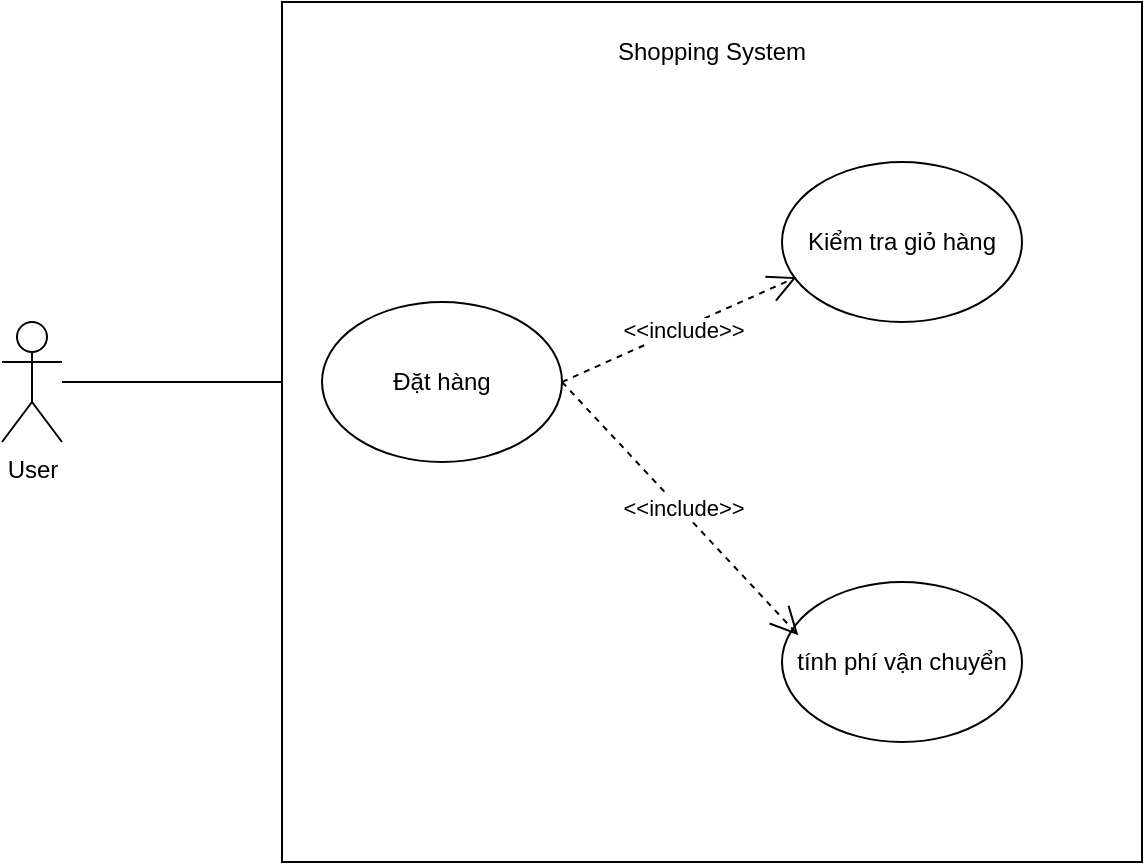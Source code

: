 <mxfile version="28.2.8">
  <diagram name="Page-1" id="BOgb2yeXGjaKw8uL1MBH">
    <mxGraphModel dx="1358" dy="751" grid="1" gridSize="10" guides="1" tooltips="1" connect="1" arrows="1" fold="1" page="1" pageScale="1" pageWidth="850" pageHeight="1100" math="0" shadow="0">
      <root>
        <mxCell id="0" />
        <mxCell id="1" parent="0" />
        <mxCell id="USaXI382ov4VCFaaFqeK-18" style="edgeStyle=orthogonalEdgeStyle;rounded=0;orthogonalLoop=1;jettySize=auto;html=1;entryX=0;entryY=0.5;entryDx=0;entryDy=0;" edge="1" parent="1" source="USaXI382ov4VCFaaFqeK-1" target="USaXI382ov4VCFaaFqeK-4">
          <mxGeometry relative="1" as="geometry" />
        </mxCell>
        <mxCell id="USaXI382ov4VCFaaFqeK-1" value="User" style="shape=umlActor;verticalLabelPosition=bottom;verticalAlign=top;html=1;outlineConnect=0;" vertex="1" parent="1">
          <mxGeometry x="80" y="300" width="30" height="60" as="geometry" />
        </mxCell>
        <mxCell id="USaXI382ov4VCFaaFqeK-2" value="" style="whiteSpace=wrap;html=1;aspect=fixed;" vertex="1" parent="1">
          <mxGeometry x="220" y="140" width="430" height="430" as="geometry" />
        </mxCell>
        <mxCell id="USaXI382ov4VCFaaFqeK-3" value="Shopping System" style="text;html=1;whiteSpace=wrap;strokeColor=none;fillColor=none;align=center;verticalAlign=middle;rounded=0;" vertex="1" parent="1">
          <mxGeometry x="380" y="150" width="110" height="30" as="geometry" />
        </mxCell>
        <mxCell id="USaXI382ov4VCFaaFqeK-4" value="Đặt hàng" style="ellipse;whiteSpace=wrap;html=1;" vertex="1" parent="1">
          <mxGeometry x="240" y="290" width="120" height="80" as="geometry" />
        </mxCell>
        <mxCell id="USaXI382ov4VCFaaFqeK-5" value="tính phí vận chuyển" style="ellipse;whiteSpace=wrap;html=1;" vertex="1" parent="1">
          <mxGeometry x="470" y="430" width="120" height="80" as="geometry" />
        </mxCell>
        <mxCell id="USaXI382ov4VCFaaFqeK-6" value="Kiểm tra giỏ hàng" style="ellipse;whiteSpace=wrap;html=1;" vertex="1" parent="1">
          <mxGeometry x="470" y="220" width="120" height="80" as="geometry" />
        </mxCell>
        <mxCell id="USaXI382ov4VCFaaFqeK-22" value="&lt;div style=&quot;text-align: start;&quot;&gt;&lt;span style=&quot;background-color: light-dark(#ffffff, var(--ge-dark-color, #121212)); white-space: pre-wrap;&quot;&gt;&lt;font face=&quot;Arial, sans-serif&quot;&gt;&amp;nbsp;&amp;lt;&amp;lt;include&amp;gt;&amp;gt;&lt;/font&gt;&lt;/span&gt;&lt;/div&gt;" style="endArrow=open;endSize=12;dashed=1;html=1;rounded=0;exitX=1;exitY=0.5;exitDx=0;exitDy=0;entryX=0.06;entryY=0.72;entryDx=0;entryDy=0;entryPerimeter=0;" edge="1" parent="1" source="USaXI382ov4VCFaaFqeK-4" target="USaXI382ov4VCFaaFqeK-6">
          <mxGeometry x="0.001" width="160" relative="1" as="geometry">
            <mxPoint x="380" y="329.52" as="sourcePoint" />
            <mxPoint x="540" y="329.52" as="targetPoint" />
            <mxPoint as="offset" />
          </mxGeometry>
        </mxCell>
        <mxCell id="USaXI382ov4VCFaaFqeK-24" value="&lt;div style=&quot;text-align: start;&quot;&gt;&lt;span style=&quot;background-color: light-dark(#ffffff, var(--ge-dark-color, #121212)); color: light-dark(rgb(0, 0, 0), rgb(255, 255, 255));&quot;&gt;&amp;nbsp;&lt;/span&gt;&lt;span style=&quot;background-color: light-dark(#ffffff, var(--ge-dark-color, #121212)); white-space: pre-wrap;&quot;&gt;&lt;font face=&quot;Arial, sans-serif&quot;&gt;&amp;lt;&amp;lt;include&amp;gt;&amp;gt;&lt;/font&gt;&lt;/span&gt;&lt;/div&gt;" style="endArrow=open;endSize=12;dashed=1;html=1;rounded=0;entryX=0.068;entryY=0.333;entryDx=0;entryDy=0;entryPerimeter=0;exitX=1;exitY=0.5;exitDx=0;exitDy=0;" edge="1" parent="1" source="USaXI382ov4VCFaaFqeK-4" target="USaXI382ov4VCFaaFqeK-5">
          <mxGeometry width="160" relative="1" as="geometry">
            <mxPoint x="490" y="359.998" as="sourcePoint" />
            <mxPoint x="407" y="369.43" as="targetPoint" />
          </mxGeometry>
        </mxCell>
      </root>
    </mxGraphModel>
  </diagram>
</mxfile>
